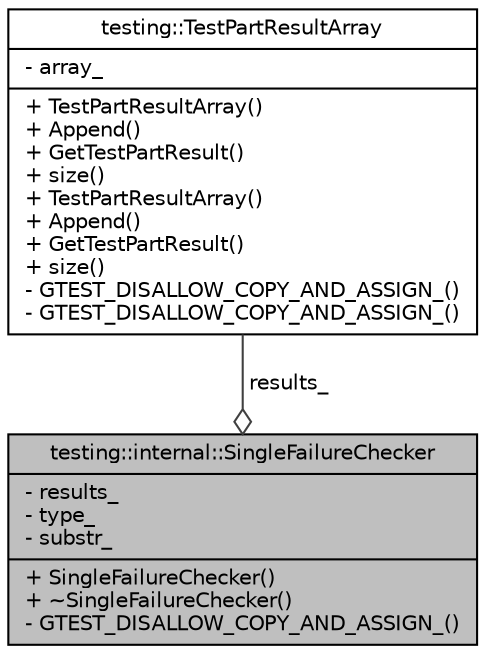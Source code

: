 digraph G
{
  edge [fontname="Helvetica",fontsize="10",labelfontname="Helvetica",labelfontsize="10"];
  node [fontname="Helvetica",fontsize="10",shape=record];
  Node1 [label="{testing::internal::SingleFailureChecker\n|- results_\l- type_\l- substr_\l|+ SingleFailureChecker()\l+ ~SingleFailureChecker()\l- GTEST_DISALLOW_COPY_AND_ASSIGN_()\l}",height=0.2,width=0.4,color="black", fillcolor="grey75", style="filled" fontcolor="black"];
  Node2 -> Node1 [color="grey25",fontsize="10",style="solid",label=" results_" ,arrowhead="odiamond",fontname="Helvetica"];
  Node2 [label="{testing::TestPartResultArray\n|- array_\l|+ TestPartResultArray()\l+ Append()\l+ GetTestPartResult()\l+ size()\l+ TestPartResultArray()\l+ Append()\l+ GetTestPartResult()\l+ size()\l- GTEST_DISALLOW_COPY_AND_ASSIGN_()\l- GTEST_DISALLOW_COPY_AND_ASSIGN_()\l}",height=0.2,width=0.4,color="black", fillcolor="white", style="filled",URL="$classtesting_1_1TestPartResultArray.html"];
}

